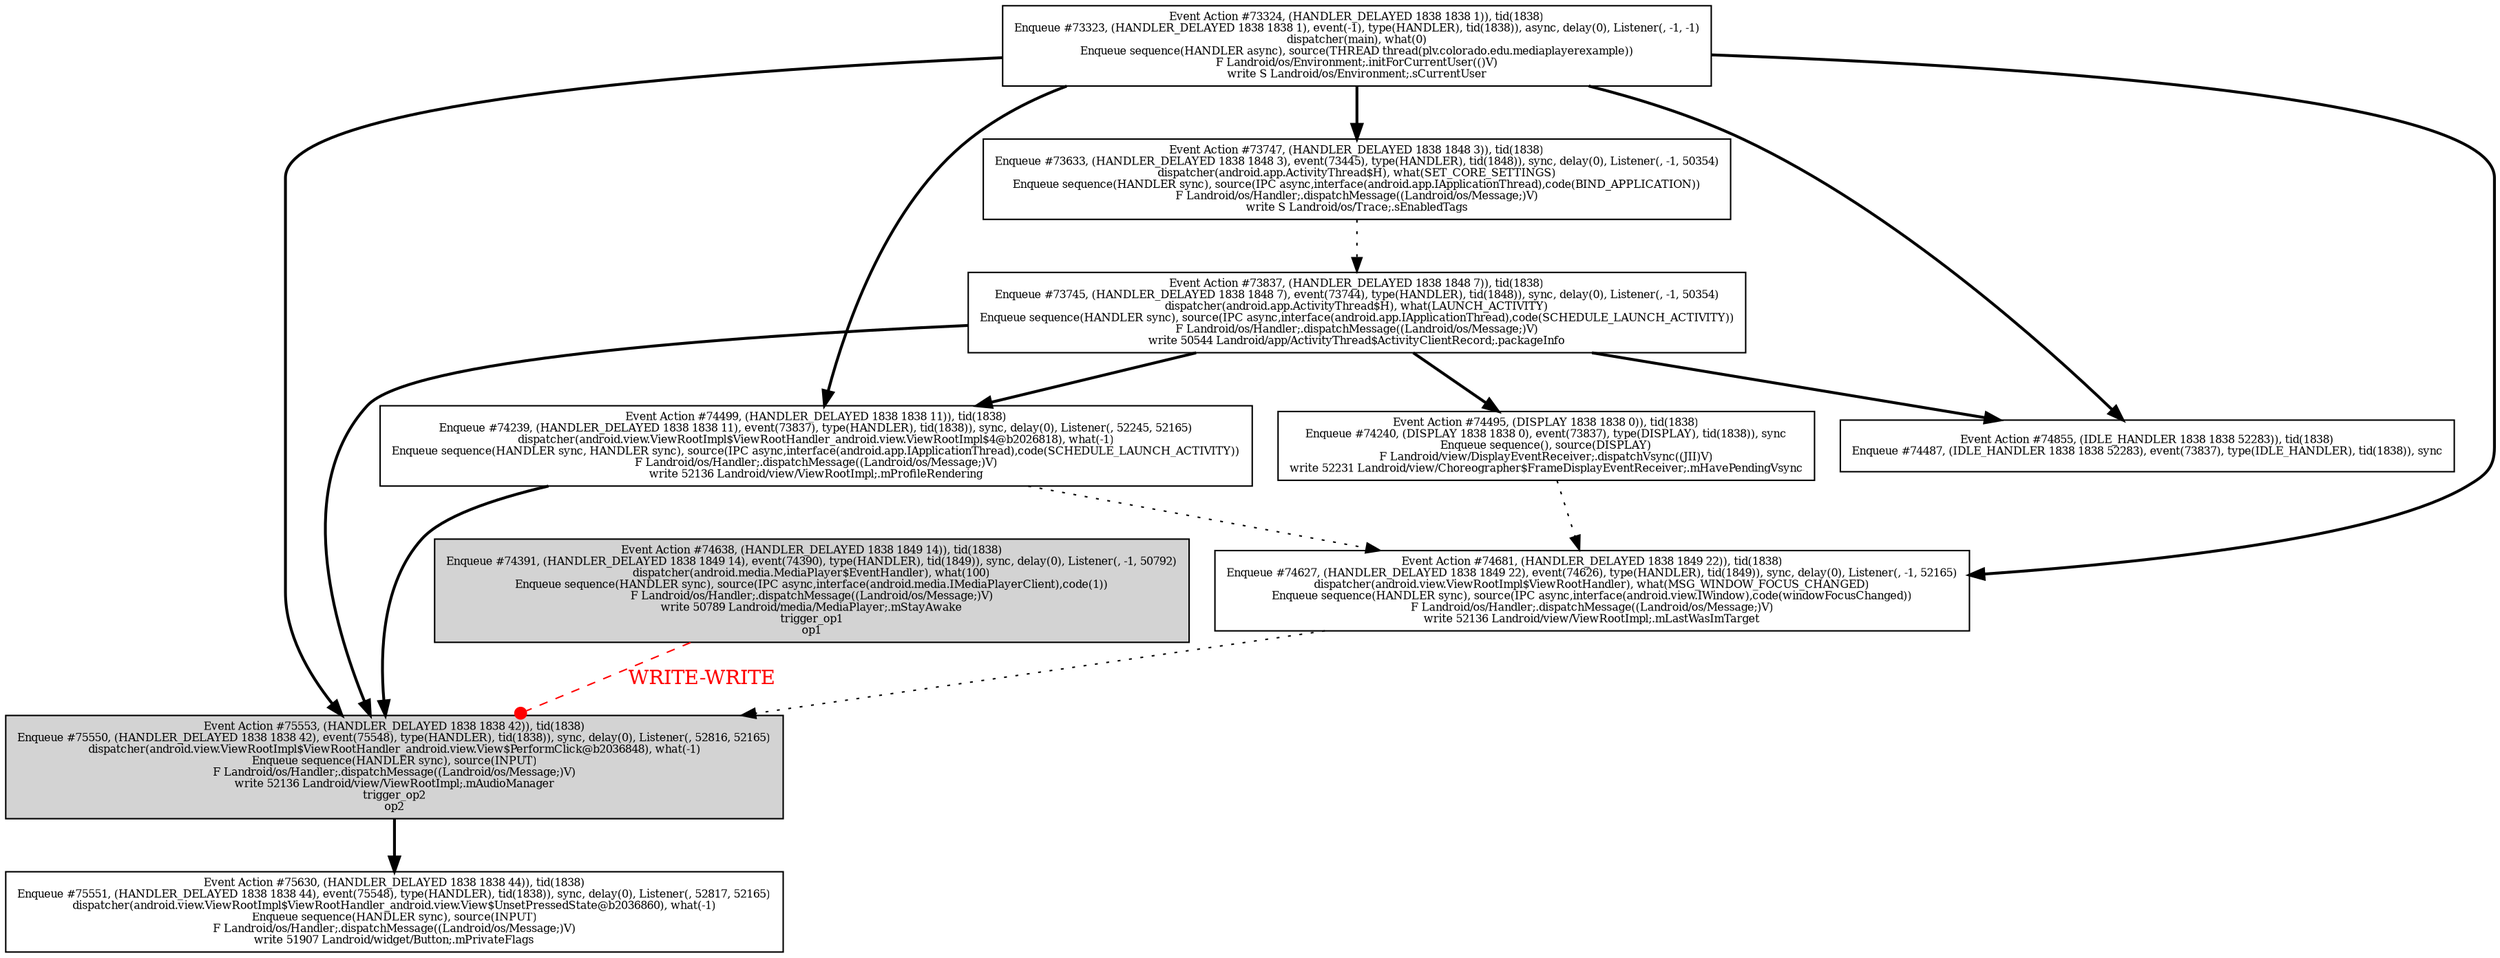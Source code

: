 digraph race0_4_4294967295 {
  node[fontsize=7.5];
  N73324 [label="Event Action #73324, (HANDLER_DELAYED 1838 1838 1)), tid(1838)\nEnqueue #73323, (HANDLER_DELAYED 1838 1838 1), event(-1), type(HANDLER), tid(1838)), async, delay(0), Listener(, -1, -1)\ndispatcher(main), what(0)\nEnqueue sequence(HANDLER async), source(THREAD thread(plv.colorado.edu.mediaplayerexample))\nF Landroid/os/Environment;.initForCurrentUser(()V)\nwrite S Landroid/os/Environment;.sCurrentUser", URL="race?focus=73324&id=4", shape="box"];
  N73747 [label="Event Action #73747, (HANDLER_DELAYED 1838 1848 3)), tid(1838)\nEnqueue #73633, (HANDLER_DELAYED 1838 1848 3), event(73445), type(HANDLER), tid(1848)), sync, delay(0), Listener(, -1, 50354)\ndispatcher(android.app.ActivityThread$H), what(SET_CORE_SETTINGS)\nEnqueue sequence(HANDLER sync), source(IPC async,interface(android.app.IApplicationThread),code(BIND_APPLICATION))\nF Landroid/os/Handler;.dispatchMessage((Landroid/os/Message;)V)\nwrite S Landroid/os/Trace;.sEnabledTags", URL="race?focus=73747&id=4", shape="box"];
  N73837 [label="Event Action #73837, (HANDLER_DELAYED 1838 1848 7)), tid(1838)\nEnqueue #73745, (HANDLER_DELAYED 1838 1848 7), event(73744), type(HANDLER), tid(1848)), sync, delay(0), Listener(, -1, 50354)\ndispatcher(android.app.ActivityThread$H), what(LAUNCH_ACTIVITY)\nEnqueue sequence(HANDLER sync), source(IPC async,interface(android.app.IApplicationThread),code(SCHEDULE_LAUNCH_ACTIVITY))\nF Landroid/os/Handler;.dispatchMessage((Landroid/os/Message;)V)\nwrite 50544 Landroid/app/ActivityThread$ActivityClientRecord;.packageInfo", URL="race?focus=73837&id=4", shape="box"];
  N74495 [label="Event Action #74495, (DISPLAY 1838 1838 0)), tid(1838)\nEnqueue #74240, (DISPLAY 1838 1838 0), event(73837), type(DISPLAY), tid(1838)), sync\nEnqueue sequence(), source(DISPLAY)\nF Landroid/view/DisplayEventReceiver;.dispatchVsync((JII)V)\nwrite 52231 Landroid/view/Choreographer$FrameDisplayEventReceiver;.mHavePendingVsync", URL="race?focus=74495&id=4", shape="box"];
  N74499 [label="Event Action #74499, (HANDLER_DELAYED 1838 1838 11)), tid(1838)\nEnqueue #74239, (HANDLER_DELAYED 1838 1838 11), event(73837), type(HANDLER), tid(1838)), sync, delay(0), Listener(, 52245, 52165)\ndispatcher(android.view.ViewRootImpl$ViewRootHandler_android.view.ViewRootImpl$4@b2026818), what(-1)\nEnqueue sequence(HANDLER sync, HANDLER sync), source(IPC async,interface(android.app.IApplicationThread),code(SCHEDULE_LAUNCH_ACTIVITY))\nF Landroid/os/Handler;.dispatchMessage((Landroid/os/Message;)V)\nwrite 52136 Landroid/view/ViewRootImpl;.mProfileRendering", URL="race?focus=74499&id=4", shape="box"];
  N74638 [label="Event Action #74638, (HANDLER_DELAYED 1838 1849 14)), tid(1838)\nEnqueue #74391, (HANDLER_DELAYED 1838 1849 14), event(74390), type(HANDLER), tid(1849)), sync, delay(0), Listener(, -1, 50792)\ndispatcher(android.media.MediaPlayer$EventHandler), what(100)\nEnqueue sequence(HANDLER sync), source(IPC async,interface(android.media.IMediaPlayerClient),code(1))\nF Landroid/os/Handler;.dispatchMessage((Landroid/os/Message;)V)\nwrite 50789 Landroid/media/MediaPlayer;.mStayAwake\ntrigger_op1\nop1", URL="race?focus=74638&id=4", fillcolor="lightgrey", style="filled", shape="box"];
  N74681 [label="Event Action #74681, (HANDLER_DELAYED 1838 1849 22)), tid(1838)\nEnqueue #74627, (HANDLER_DELAYED 1838 1849 22), event(74626), type(HANDLER), tid(1849)), sync, delay(0), Listener(, -1, 52165)\ndispatcher(android.view.ViewRootImpl$ViewRootHandler), what(MSG_WINDOW_FOCUS_CHANGED)\nEnqueue sequence(HANDLER sync), source(IPC async,interface(android.view.IWindow),code(windowFocusChanged))\nF Landroid/os/Handler;.dispatchMessage((Landroid/os/Message;)V)\nwrite 52136 Landroid/view/ViewRootImpl;.mLastWasImTarget", URL="race?focus=74681&id=4", shape="box"];
  N74855 [label="Event Action #74855, (IDLE_HANDLER 1838 1838 52283)), tid(1838)\nEnqueue #74487, (IDLE_HANDLER 1838 1838 52283), event(73837), type(IDLE_HANDLER), tid(1838)), sync", URL="race?focus=74855&id=4", shape="box"];
  N75553 [label="Event Action #75553, (HANDLER_DELAYED 1838 1838 42)), tid(1838)\nEnqueue #75550, (HANDLER_DELAYED 1838 1838 42), event(75548), type(HANDLER), tid(1838)), sync, delay(0), Listener(, 52816, 52165)\ndispatcher(android.view.ViewRootImpl$ViewRootHandler_android.view.View$PerformClick@b2036848), what(-1)\nEnqueue sequence(HANDLER sync), source(INPUT)\nF Landroid/os/Handler;.dispatchMessage((Landroid/os/Message;)V)\nwrite 52136 Landroid/view/ViewRootImpl;.mAudioManager\ntrigger_op2\nop2", URL="race?focus=75553&id=4", fillcolor="lightgrey", style="filled", shape="box"];
  N75630 [label="Event Action #75630, (HANDLER_DELAYED 1838 1838 44)), tid(1838)\nEnqueue #75551, (HANDLER_DELAYED 1838 1838 44), event(75548), type(HANDLER), tid(1838)), sync, delay(0), Listener(, 52817, 52165)\ndispatcher(android.view.ViewRootImpl$ViewRootHandler_android.view.View$UnsetPressedState@b2036860), what(-1)\nEnqueue sequence(HANDLER sync), source(INPUT)\nF Landroid/os/Handler;.dispatchMessage((Landroid/os/Message;)V)\nwrite 51907 Landroid/widget/Button;.mPrivateFlags", URL="race?focus=75630&id=4", shape="box"];
  N73324 -> N73747 [style="bold"];
  N73324 -> N74499 [style="bold"];
  N73324 -> N74681 [style="bold"];
  N73324 -> N74855 [style="bold"];
  N73324 -> N75553 [style="bold"];
  N73747 -> N73837 [style="dotted"];
  N73837 -> N74495 [style="bold"];
  N73837 -> N74499 [style="bold"];
  N73837 -> N74855 [style="bold"];
  N73837 -> N75553 [style="bold"];
  N74495 -> N74681 [style="dotted"];
  N74499 -> N74681 [style="dotted"];
  N74499 -> N75553 [style="bold"];
  N74638 -> N75553 [label="WRITE-WRITE", color="red", style="dashed", arrowhead="dot", fontcolor="red", URL="race?focus=-1&id=4race?focus=-1&id=4"];
  N74681 -> N75553 [style="dotted"];
  N75553 -> N75630 [style="bold"];
}